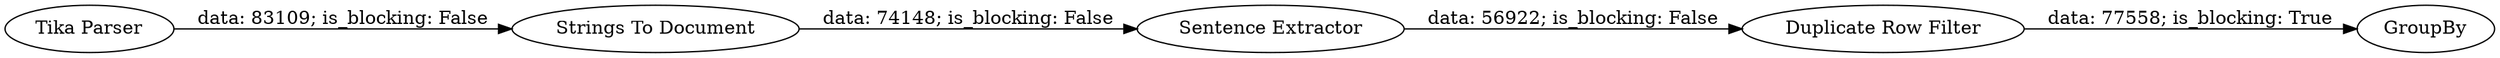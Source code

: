 digraph {
	"5247177416945034883_8" [label=GroupBy]
	"5247177416945034883_6" [label="Sentence Extractor"]
	"5247177416945034883_3" [label="Strings To Document"]
	"5247177416945034883_7" [label="Duplicate Row Filter"]
	"5247177416945034883_1" [label="Tika Parser"]
	"5247177416945034883_3" -> "5247177416945034883_6" [label="data: 74148; is_blocking: False"]
	"5247177416945034883_1" -> "5247177416945034883_3" [label="data: 83109; is_blocking: False"]
	"5247177416945034883_7" -> "5247177416945034883_8" [label="data: 77558; is_blocking: True"]
	"5247177416945034883_6" -> "5247177416945034883_7" [label="data: 56922; is_blocking: False"]
	rankdir=LR
}
